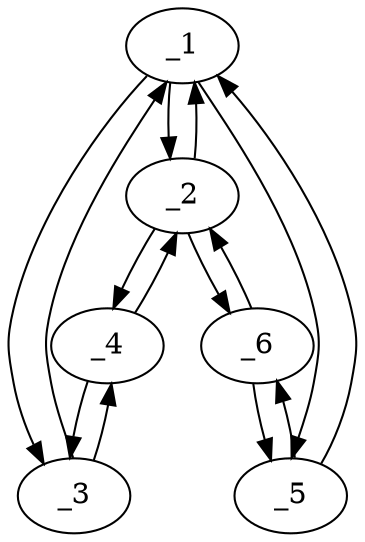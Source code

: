 digraph f1571_01 {
	_1	 [x="80.000000",
		y="111.000000"];
	_2	 [x="89.000000",
		y="114.000000"];
	_1 -> _2	 [angle="0.321751",
		orient="0.316228"];
	_3	 [x="73.000000",
		y="99.000000"];
	_1 -> _3	 [angle="-2.098871",
		orient="-0.863779"];
	_5	 [x="76.000000",
		y="124.000000"];
	_1 -> _5	 [angle="1.869295",
		orient="0.955779"];
	_2 -> _1	 [angle="-2.819842",
		orient="-0.316228"];
	_4	 [x="92.000000",
		y="100.000000"];
	_2 -> _4	 [angle="-1.359703",
		orient="-0.977802"];
	_6	 [x="87.000000",
		y="131.000000"];
	_2 -> _6	 [angle="1.687905",
		orient="0.993151"];
	_3 -> _1	 [angle="1.042722",
		orient="0.863779"];
	_3 -> _4	 [angle="0.052583",
		orient="0.052559"];
	_4 -> _2	 [angle="1.781890",
		orient="0.977802"];
	_4 -> _3	 [angle="-3.089010",
		orient="-0.052559"];
	_5 -> _1	 [angle="-1.272297",
		orient="-0.955779"];
	_5 -> _6	 [angle="0.566729",
		orient="0.536875"];
	_6 -> _2	 [angle="-1.453688",
		orient="-0.993151"];
	_6 -> _5	 [angle="-2.574863",
		orient="-0.536875"];
}
